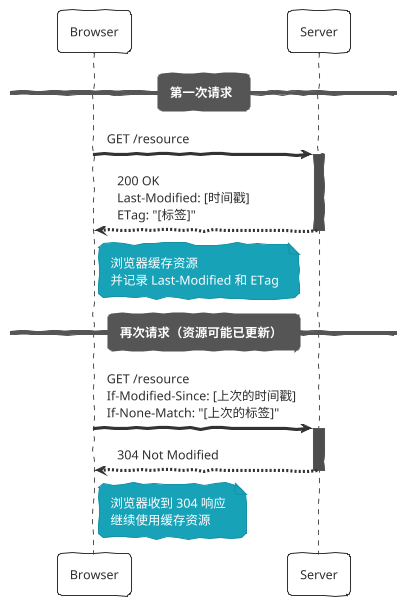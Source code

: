 @startuml
!theme sketchy-outline
participant Browser
participant Server

== 第一次请求 ==
Browser -> Server: GET /resource
activate Server
Server --> Browser: 200 OK\nLast-Modified: [时间戳]\nETag: "[标签]"
deactivate Server

note right of Browser: 浏览器缓存资源\n并记录 Last-Modified 和 ETag

== 再次请求（资源可能已更新） ==
Browser -> Server: GET /resource\nIf-Modified-Since: [上次的时间戳]\nIf-None-Match: "[上次的标签]"
activate Server
Server --> Browser: 304 Not Modified
deactivate Server

note right of Browser: 浏览器收到 304 响应\n继续使用缓存资源
@enduml
